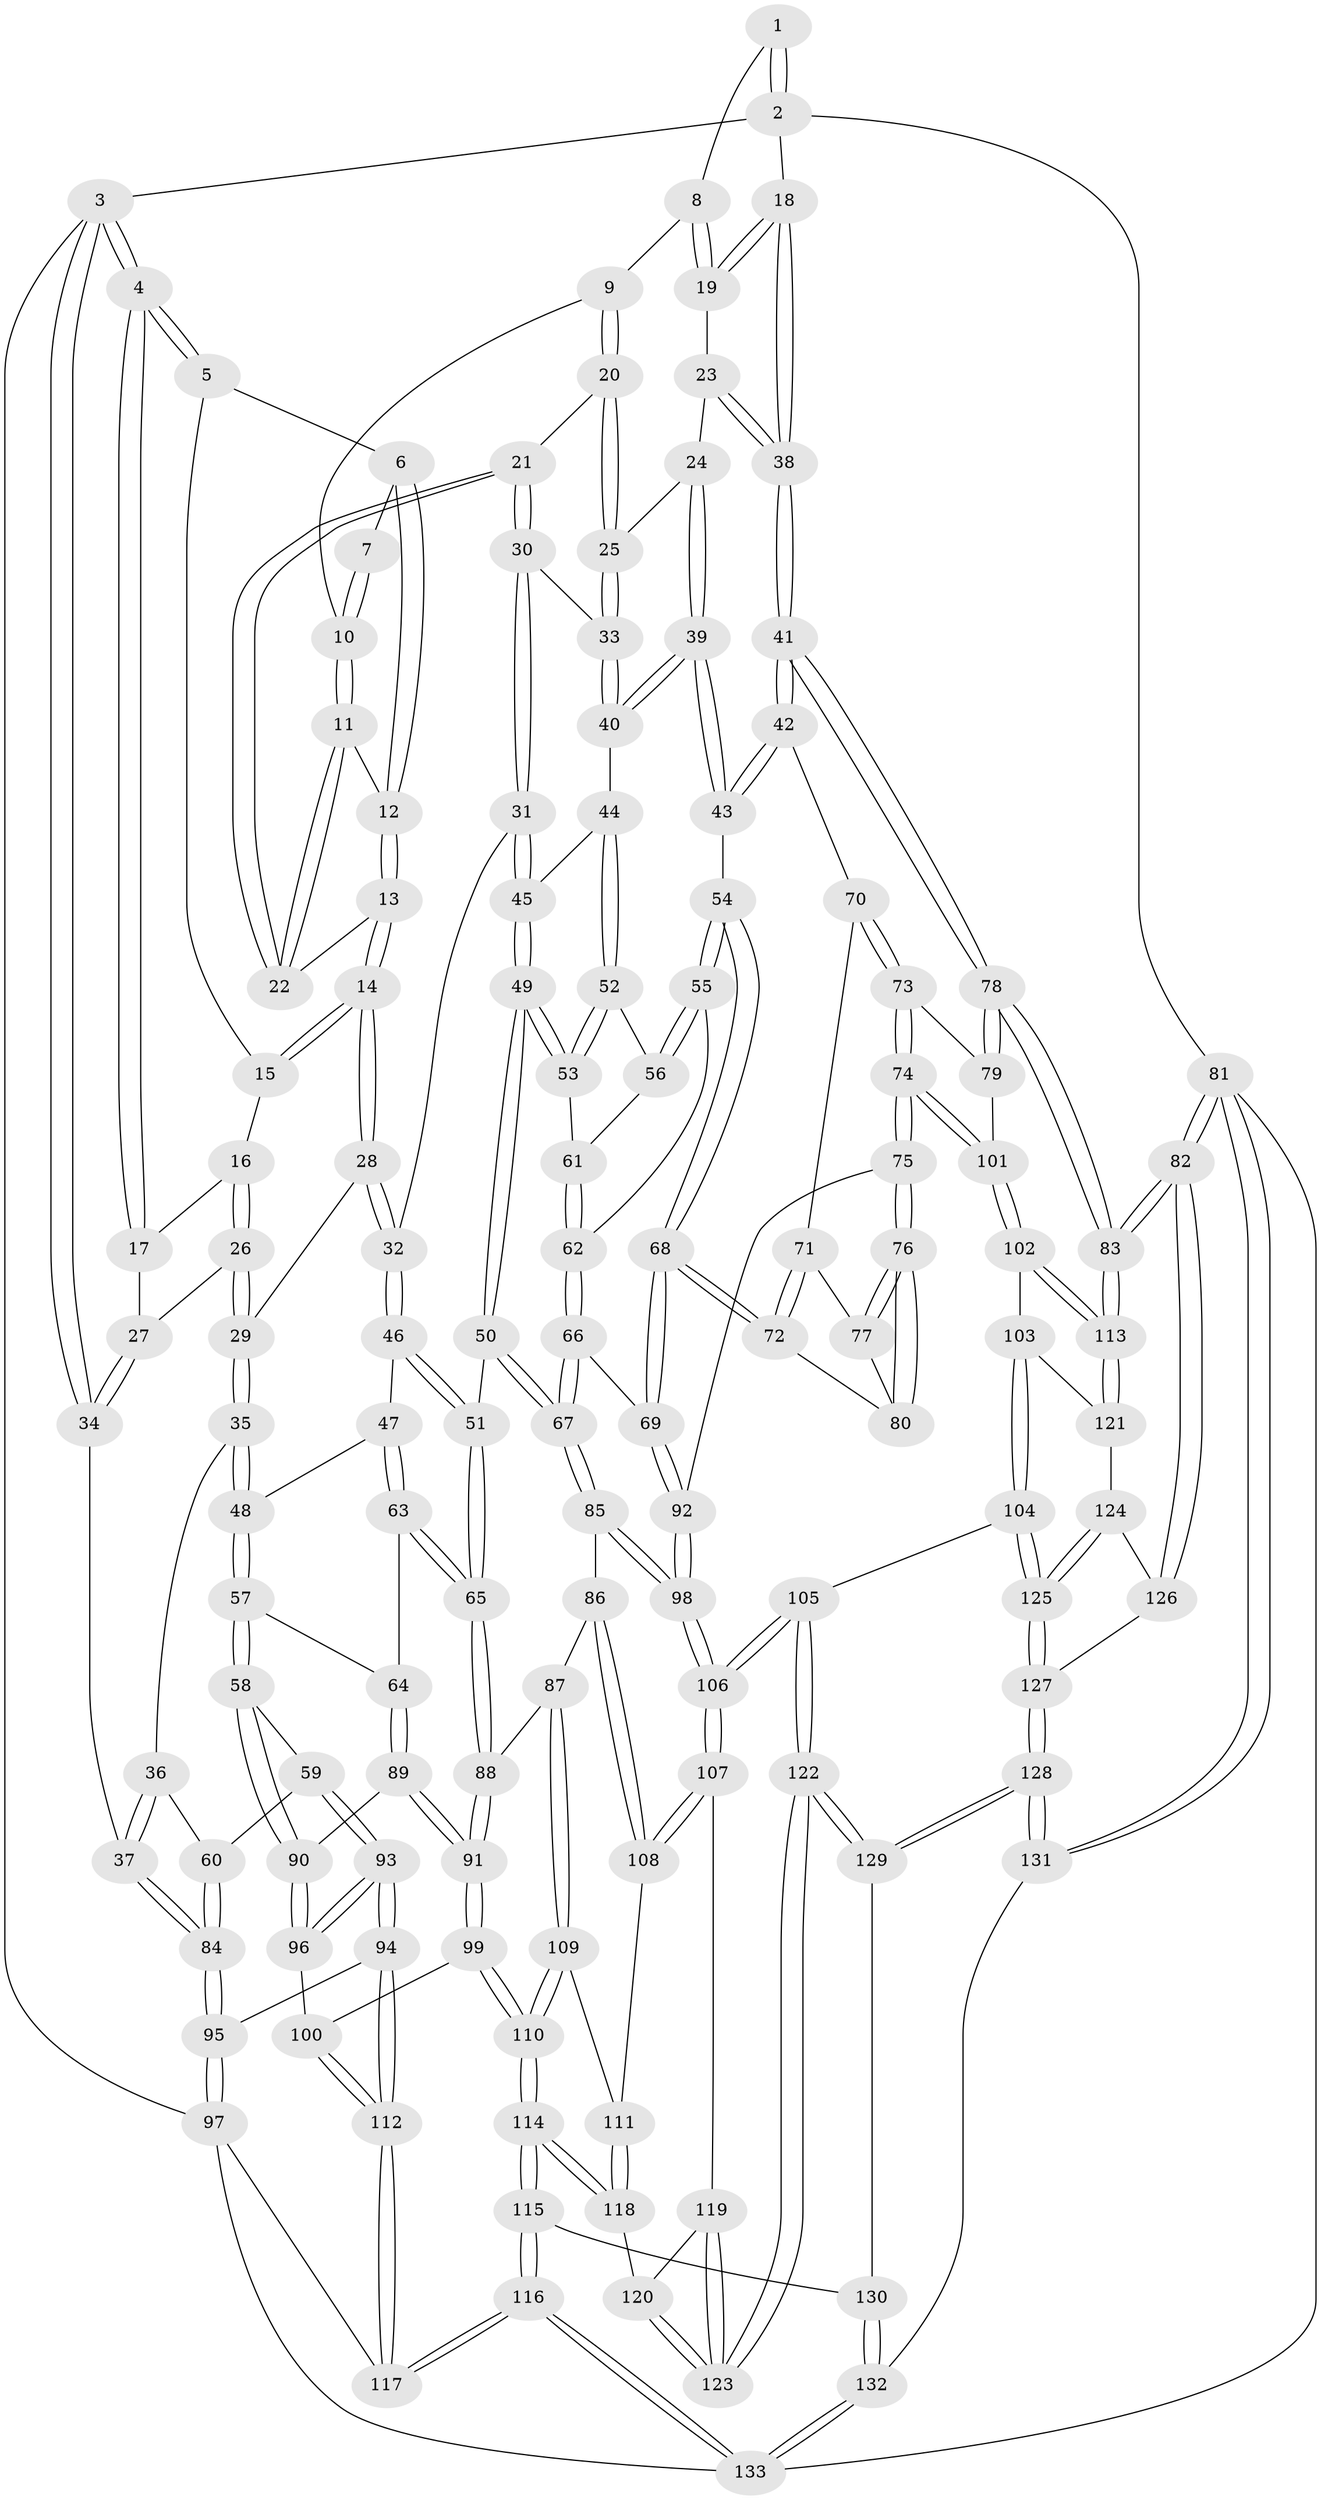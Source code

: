 // coarse degree distribution, {4: 0.5970149253731343, 3: 0.31343283582089554, 2: 0.04477611940298507, 5: 0.04477611940298507}
// Generated by graph-tools (version 1.1) at 2025/45/03/06/25 01:45:11]
// undirected, 133 vertices, 329 edges
graph export_dot {
graph [start="1"]
  node [color=gray90,style=filled];
  1 [pos="+0.8765532364451644+0"];
  2 [pos="+1+0"];
  3 [pos="+0+0"];
  4 [pos="+0+0"];
  5 [pos="+0.236100162159271+0"];
  6 [pos="+0.5037778173336832+0"];
  7 [pos="+0.6301368133349219+0"];
  8 [pos="+0.8031468431139559+0.060717035739247166"];
  9 [pos="+0.7464294765071928+0.07480838613811396"];
  10 [pos="+0.6587332252041306+0"];
  11 [pos="+0.6291917260657133+0.07994561720409853"];
  12 [pos="+0.49223716437538245+0.03766075352215089"];
  13 [pos="+0.4679437458743721+0.14240859885918297"];
  14 [pos="+0.4475114536421248+0.15844659153081284"];
  15 [pos="+0.23940294959650874+0"];
  16 [pos="+0.22728813442757898+0"];
  17 [pos="+0.06414273019602648+0.08839314358138708"];
  18 [pos="+1+0"];
  19 [pos="+0.8875009226032687+0.15146481206119422"];
  20 [pos="+0.7178838828033322+0.15172752144785331"];
  21 [pos="+0.6413430363530362+0.17216990147439049"];
  22 [pos="+0.6240972862733785+0.15489876086563323"];
  23 [pos="+0.87204335189019+0.19778792938765424"];
  24 [pos="+0.8702056036095408+0.1997694044862021"];
  25 [pos="+0.8326711408613219+0.20748235777605475"];
  26 [pos="+0.22625064012336865+0.1567464968916414"];
  27 [pos="+0.06521352630143211+0.18078075698509743"];
  28 [pos="+0.42939322423051296+0.1861982086480726"];
  29 [pos="+0.27554118760996404+0.21754343325818723"];
  30 [pos="+0.6417277305794101+0.23325099427079485"];
  31 [pos="+0.5887132175949585+0.31166651530053724"];
  32 [pos="+0.4855705985813513+0.2920447868115501"];
  33 [pos="+0.751959217081876+0.29033087747387704"];
  34 [pos="+0+0.32664083911427966"];
  35 [pos="+0.25253187650867237+0.3327832213386164"];
  36 [pos="+0.2053507301989367+0.35779311042701845"];
  37 [pos="+0+0.33443449154930643"];
  38 [pos="+1+0.34364741902307405"];
  39 [pos="+0.9088704315660389+0.39097725732104743"];
  40 [pos="+0.7520544380030177+0.32691176418742207"];
  41 [pos="+1+0.39604496252415"];
  42 [pos="+0.9295891773231597+0.41917560189225983"];
  43 [pos="+0.9237142011188807+0.41532137348334247"];
  44 [pos="+0.7301454597267741+0.35793131777818593"];
  45 [pos="+0.5943918393966351+0.3247090605751497"];
  46 [pos="+0.4387815497176313+0.38013605572669984"];
  47 [pos="+0.3643480771079579+0.4013766851184848"];
  48 [pos="+0.2965198027601489+0.3716237584861876"];
  49 [pos="+0.5964486340357618+0.4222337579800685"];
  50 [pos="+0.5461161520165758+0.4852961776851817"];
  51 [pos="+0.5380845922242188+0.48502763690259"];
  52 [pos="+0.7300730747617122+0.3589832026877606"];
  53 [pos="+0.6052334983798691+0.42342262507374434"];
  54 [pos="+0.7708266828837045+0.4509384536497486"];
  55 [pos="+0.7386794588815706+0.42403664172419747"];
  56 [pos="+0.7374819665375791+0.42226742114369387"];
  57 [pos="+0.2821928395568715+0.469597021428248"];
  58 [pos="+0.2226525209783319+0.5454525962120156"];
  59 [pos="+0.20127853334913667+0.5386849521407568"];
  60 [pos="+0.17693314162431506+0.49518309793086507"];
  61 [pos="+0.6373265870016596+0.4330674226492466"];
  62 [pos="+0.6818925532736859+0.4862816896107912"];
  63 [pos="+0.38037265418573013+0.5114375375978064"];
  64 [pos="+0.33779243051000124+0.5390881034221376"];
  65 [pos="+0.45007806090168595+0.5437494644360809"];
  66 [pos="+0.6855450478181203+0.5568996319713495"];
  67 [pos="+0.6267391908532928+0.5906186002865561"];
  68 [pos="+0.7535727734986775+0.5435287710172358"];
  69 [pos="+0.7489113181055843+0.5471839730097479"];
  70 [pos="+0.9294682600552342+0.419572520474756"];
  71 [pos="+0.8941999707229974+0.4701035020332553"];
  72 [pos="+0.7669741424492309+0.5451756748243946"];
  73 [pos="+0.934519108614858+0.5345941922046102"];
  74 [pos="+0.8736255735811247+0.6241532924822832"];
  75 [pos="+0.8727699247893449+0.6234789073693173"];
  76 [pos="+0.862450999274386+0.6039385514949995"];
  77 [pos="+0.8701915110124657+0.5197868197296901"];
  78 [pos="+1+0.5904772114134356"];
  79 [pos="+0.9909090856850641+0.6185187899539323"];
  80 [pos="+0.7968709228550618+0.5551841014063738"];
  81 [pos="+1+1"];
  82 [pos="+1+1"];
  83 [pos="+1+0.7638369655076191"];
  84 [pos="+0+0.4935763731577825"];
  85 [pos="+0.6261455165430224+0.5943880392085145"];
  86 [pos="+0.5993078046304451+0.6169708391820171"];
  87 [pos="+0.5064434399274761+0.6457236062011816"];
  88 [pos="+0.44842665509886676+0.588204903176535"];
  89 [pos="+0.31438528983310127+0.5666683126190969"];
  90 [pos="+0.26350267008955275+0.5764021097601384"];
  91 [pos="+0.37955157339201495+0.6523834850137713"];
  92 [pos="+0.7745194710560509+0.6325809663463111"];
  93 [pos="+0.10813016836815119+0.6364969336792758"];
  94 [pos="+0.10685846072788027+0.637397991316293"];
  95 [pos="+0+0.5854253638201508"];
  96 [pos="+0.2551112259334673+0.6376201279631161"];
  97 [pos="+0+0.7800711115260293"];
  98 [pos="+0.7244367737788968+0.7376401972535632"];
  99 [pos="+0.3710426939203855+0.7045757759794232"];
  100 [pos="+0.2599519587764573+0.6635922593094529"];
  101 [pos="+0.9016104635365741+0.6681631508263165"];
  102 [pos="+0.896945862801756+0.6971005840308258"];
  103 [pos="+0.8916126719713414+0.7070321273790594"];
  104 [pos="+0.7859172320339344+0.784853434022064"];
  105 [pos="+0.7404348159728422+0.7611078173764678"];
  106 [pos="+0.7260206604118624+0.7446420831971244"];
  107 [pos="+0.6283296190970686+0.7586625036552456"];
  108 [pos="+0.5729286485595886+0.7279088707496361"];
  109 [pos="+0.5029254150212269+0.6570195353868806"];
  110 [pos="+0.3806181377743252+0.7299972746616137"];
  111 [pos="+0.524033297718217+0.7422278127065809"];
  112 [pos="+0.18321379318735073+0.7592622115662133"];
  113 [pos="+1+0.7670150292844802"];
  114 [pos="+0.3897314077260116+0.8485891689193971"];
  115 [pos="+0.3848680133623179+0.8562602974467808"];
  116 [pos="+0.2621179421536081+0.9435358433874356"];
  117 [pos="+0.1882996356011497+0.8654338788204039"];
  118 [pos="+0.4688613741273932+0.8169149897364861"];
  119 [pos="+0.5995105869374173+0.7989132269570314"];
  120 [pos="+0.48038859323612315+0.8189888548243086"];
  121 [pos="+0.9691653081258582+0.8043936774538964"];
  122 [pos="+0.6247157383003957+0.8881548798238429"];
  123 [pos="+0.6247086662399182+0.8881476789015433"];
  124 [pos="+0.9498525734513353+0.8337243813648022"];
  125 [pos="+0.7934923933903303+0.8063602994483605"];
  126 [pos="+0.9496933527647993+0.856085953287789"];
  127 [pos="+0.8192157197864415+1"];
  128 [pos="+0.8077392964025353+1"];
  129 [pos="+0.6259159706159643+0.8990386356910406"];
  130 [pos="+0.5124927166591255+0.9432179056230003"];
  131 [pos="+0.8128383032944688+1"];
  132 [pos="+0.6401229128282289+1"];
  133 [pos="+0.22182827114082365+1"];
  1 -- 2;
  1 -- 2;
  1 -- 8;
  2 -- 3;
  2 -- 18;
  2 -- 81;
  3 -- 4;
  3 -- 4;
  3 -- 34;
  3 -- 34;
  3 -- 97;
  4 -- 5;
  4 -- 5;
  4 -- 17;
  4 -- 17;
  5 -- 6;
  5 -- 15;
  6 -- 7;
  6 -- 12;
  6 -- 12;
  7 -- 10;
  7 -- 10;
  8 -- 9;
  8 -- 19;
  8 -- 19;
  9 -- 10;
  9 -- 20;
  9 -- 20;
  10 -- 11;
  10 -- 11;
  11 -- 12;
  11 -- 22;
  11 -- 22;
  12 -- 13;
  12 -- 13;
  13 -- 14;
  13 -- 14;
  13 -- 22;
  14 -- 15;
  14 -- 15;
  14 -- 28;
  14 -- 28;
  15 -- 16;
  16 -- 17;
  16 -- 26;
  16 -- 26;
  17 -- 27;
  18 -- 19;
  18 -- 19;
  18 -- 38;
  18 -- 38;
  19 -- 23;
  20 -- 21;
  20 -- 25;
  20 -- 25;
  21 -- 22;
  21 -- 22;
  21 -- 30;
  21 -- 30;
  23 -- 24;
  23 -- 38;
  23 -- 38;
  24 -- 25;
  24 -- 39;
  24 -- 39;
  25 -- 33;
  25 -- 33;
  26 -- 27;
  26 -- 29;
  26 -- 29;
  27 -- 34;
  27 -- 34;
  28 -- 29;
  28 -- 32;
  28 -- 32;
  29 -- 35;
  29 -- 35;
  30 -- 31;
  30 -- 31;
  30 -- 33;
  31 -- 32;
  31 -- 45;
  31 -- 45;
  32 -- 46;
  32 -- 46;
  33 -- 40;
  33 -- 40;
  34 -- 37;
  35 -- 36;
  35 -- 48;
  35 -- 48;
  36 -- 37;
  36 -- 37;
  36 -- 60;
  37 -- 84;
  37 -- 84;
  38 -- 41;
  38 -- 41;
  39 -- 40;
  39 -- 40;
  39 -- 43;
  39 -- 43;
  40 -- 44;
  41 -- 42;
  41 -- 42;
  41 -- 78;
  41 -- 78;
  42 -- 43;
  42 -- 43;
  42 -- 70;
  43 -- 54;
  44 -- 45;
  44 -- 52;
  44 -- 52;
  45 -- 49;
  45 -- 49;
  46 -- 47;
  46 -- 51;
  46 -- 51;
  47 -- 48;
  47 -- 63;
  47 -- 63;
  48 -- 57;
  48 -- 57;
  49 -- 50;
  49 -- 50;
  49 -- 53;
  49 -- 53;
  50 -- 51;
  50 -- 67;
  50 -- 67;
  51 -- 65;
  51 -- 65;
  52 -- 53;
  52 -- 53;
  52 -- 56;
  53 -- 61;
  54 -- 55;
  54 -- 55;
  54 -- 68;
  54 -- 68;
  55 -- 56;
  55 -- 56;
  55 -- 62;
  56 -- 61;
  57 -- 58;
  57 -- 58;
  57 -- 64;
  58 -- 59;
  58 -- 90;
  58 -- 90;
  59 -- 60;
  59 -- 93;
  59 -- 93;
  60 -- 84;
  60 -- 84;
  61 -- 62;
  61 -- 62;
  62 -- 66;
  62 -- 66;
  63 -- 64;
  63 -- 65;
  63 -- 65;
  64 -- 89;
  64 -- 89;
  65 -- 88;
  65 -- 88;
  66 -- 67;
  66 -- 67;
  66 -- 69;
  67 -- 85;
  67 -- 85;
  68 -- 69;
  68 -- 69;
  68 -- 72;
  68 -- 72;
  69 -- 92;
  69 -- 92;
  70 -- 71;
  70 -- 73;
  70 -- 73;
  71 -- 72;
  71 -- 72;
  71 -- 77;
  72 -- 80;
  73 -- 74;
  73 -- 74;
  73 -- 79;
  74 -- 75;
  74 -- 75;
  74 -- 101;
  74 -- 101;
  75 -- 76;
  75 -- 76;
  75 -- 92;
  76 -- 77;
  76 -- 77;
  76 -- 80;
  76 -- 80;
  77 -- 80;
  78 -- 79;
  78 -- 79;
  78 -- 83;
  78 -- 83;
  79 -- 101;
  81 -- 82;
  81 -- 82;
  81 -- 131;
  81 -- 131;
  81 -- 133;
  82 -- 83;
  82 -- 83;
  82 -- 126;
  82 -- 126;
  83 -- 113;
  83 -- 113;
  84 -- 95;
  84 -- 95;
  85 -- 86;
  85 -- 98;
  85 -- 98;
  86 -- 87;
  86 -- 108;
  86 -- 108;
  87 -- 88;
  87 -- 109;
  87 -- 109;
  88 -- 91;
  88 -- 91;
  89 -- 90;
  89 -- 91;
  89 -- 91;
  90 -- 96;
  90 -- 96;
  91 -- 99;
  91 -- 99;
  92 -- 98;
  92 -- 98;
  93 -- 94;
  93 -- 94;
  93 -- 96;
  93 -- 96;
  94 -- 95;
  94 -- 112;
  94 -- 112;
  95 -- 97;
  95 -- 97;
  96 -- 100;
  97 -- 117;
  97 -- 133;
  98 -- 106;
  98 -- 106;
  99 -- 100;
  99 -- 110;
  99 -- 110;
  100 -- 112;
  100 -- 112;
  101 -- 102;
  101 -- 102;
  102 -- 103;
  102 -- 113;
  102 -- 113;
  103 -- 104;
  103 -- 104;
  103 -- 121;
  104 -- 105;
  104 -- 125;
  104 -- 125;
  105 -- 106;
  105 -- 106;
  105 -- 122;
  105 -- 122;
  106 -- 107;
  106 -- 107;
  107 -- 108;
  107 -- 108;
  107 -- 119;
  108 -- 111;
  109 -- 110;
  109 -- 110;
  109 -- 111;
  110 -- 114;
  110 -- 114;
  111 -- 118;
  111 -- 118;
  112 -- 117;
  112 -- 117;
  113 -- 121;
  113 -- 121;
  114 -- 115;
  114 -- 115;
  114 -- 118;
  114 -- 118;
  115 -- 116;
  115 -- 116;
  115 -- 130;
  116 -- 117;
  116 -- 117;
  116 -- 133;
  116 -- 133;
  118 -- 120;
  119 -- 120;
  119 -- 123;
  119 -- 123;
  120 -- 123;
  120 -- 123;
  121 -- 124;
  122 -- 123;
  122 -- 123;
  122 -- 129;
  122 -- 129;
  124 -- 125;
  124 -- 125;
  124 -- 126;
  125 -- 127;
  125 -- 127;
  126 -- 127;
  127 -- 128;
  127 -- 128;
  128 -- 129;
  128 -- 129;
  128 -- 131;
  128 -- 131;
  129 -- 130;
  130 -- 132;
  130 -- 132;
  131 -- 132;
  132 -- 133;
  132 -- 133;
}
